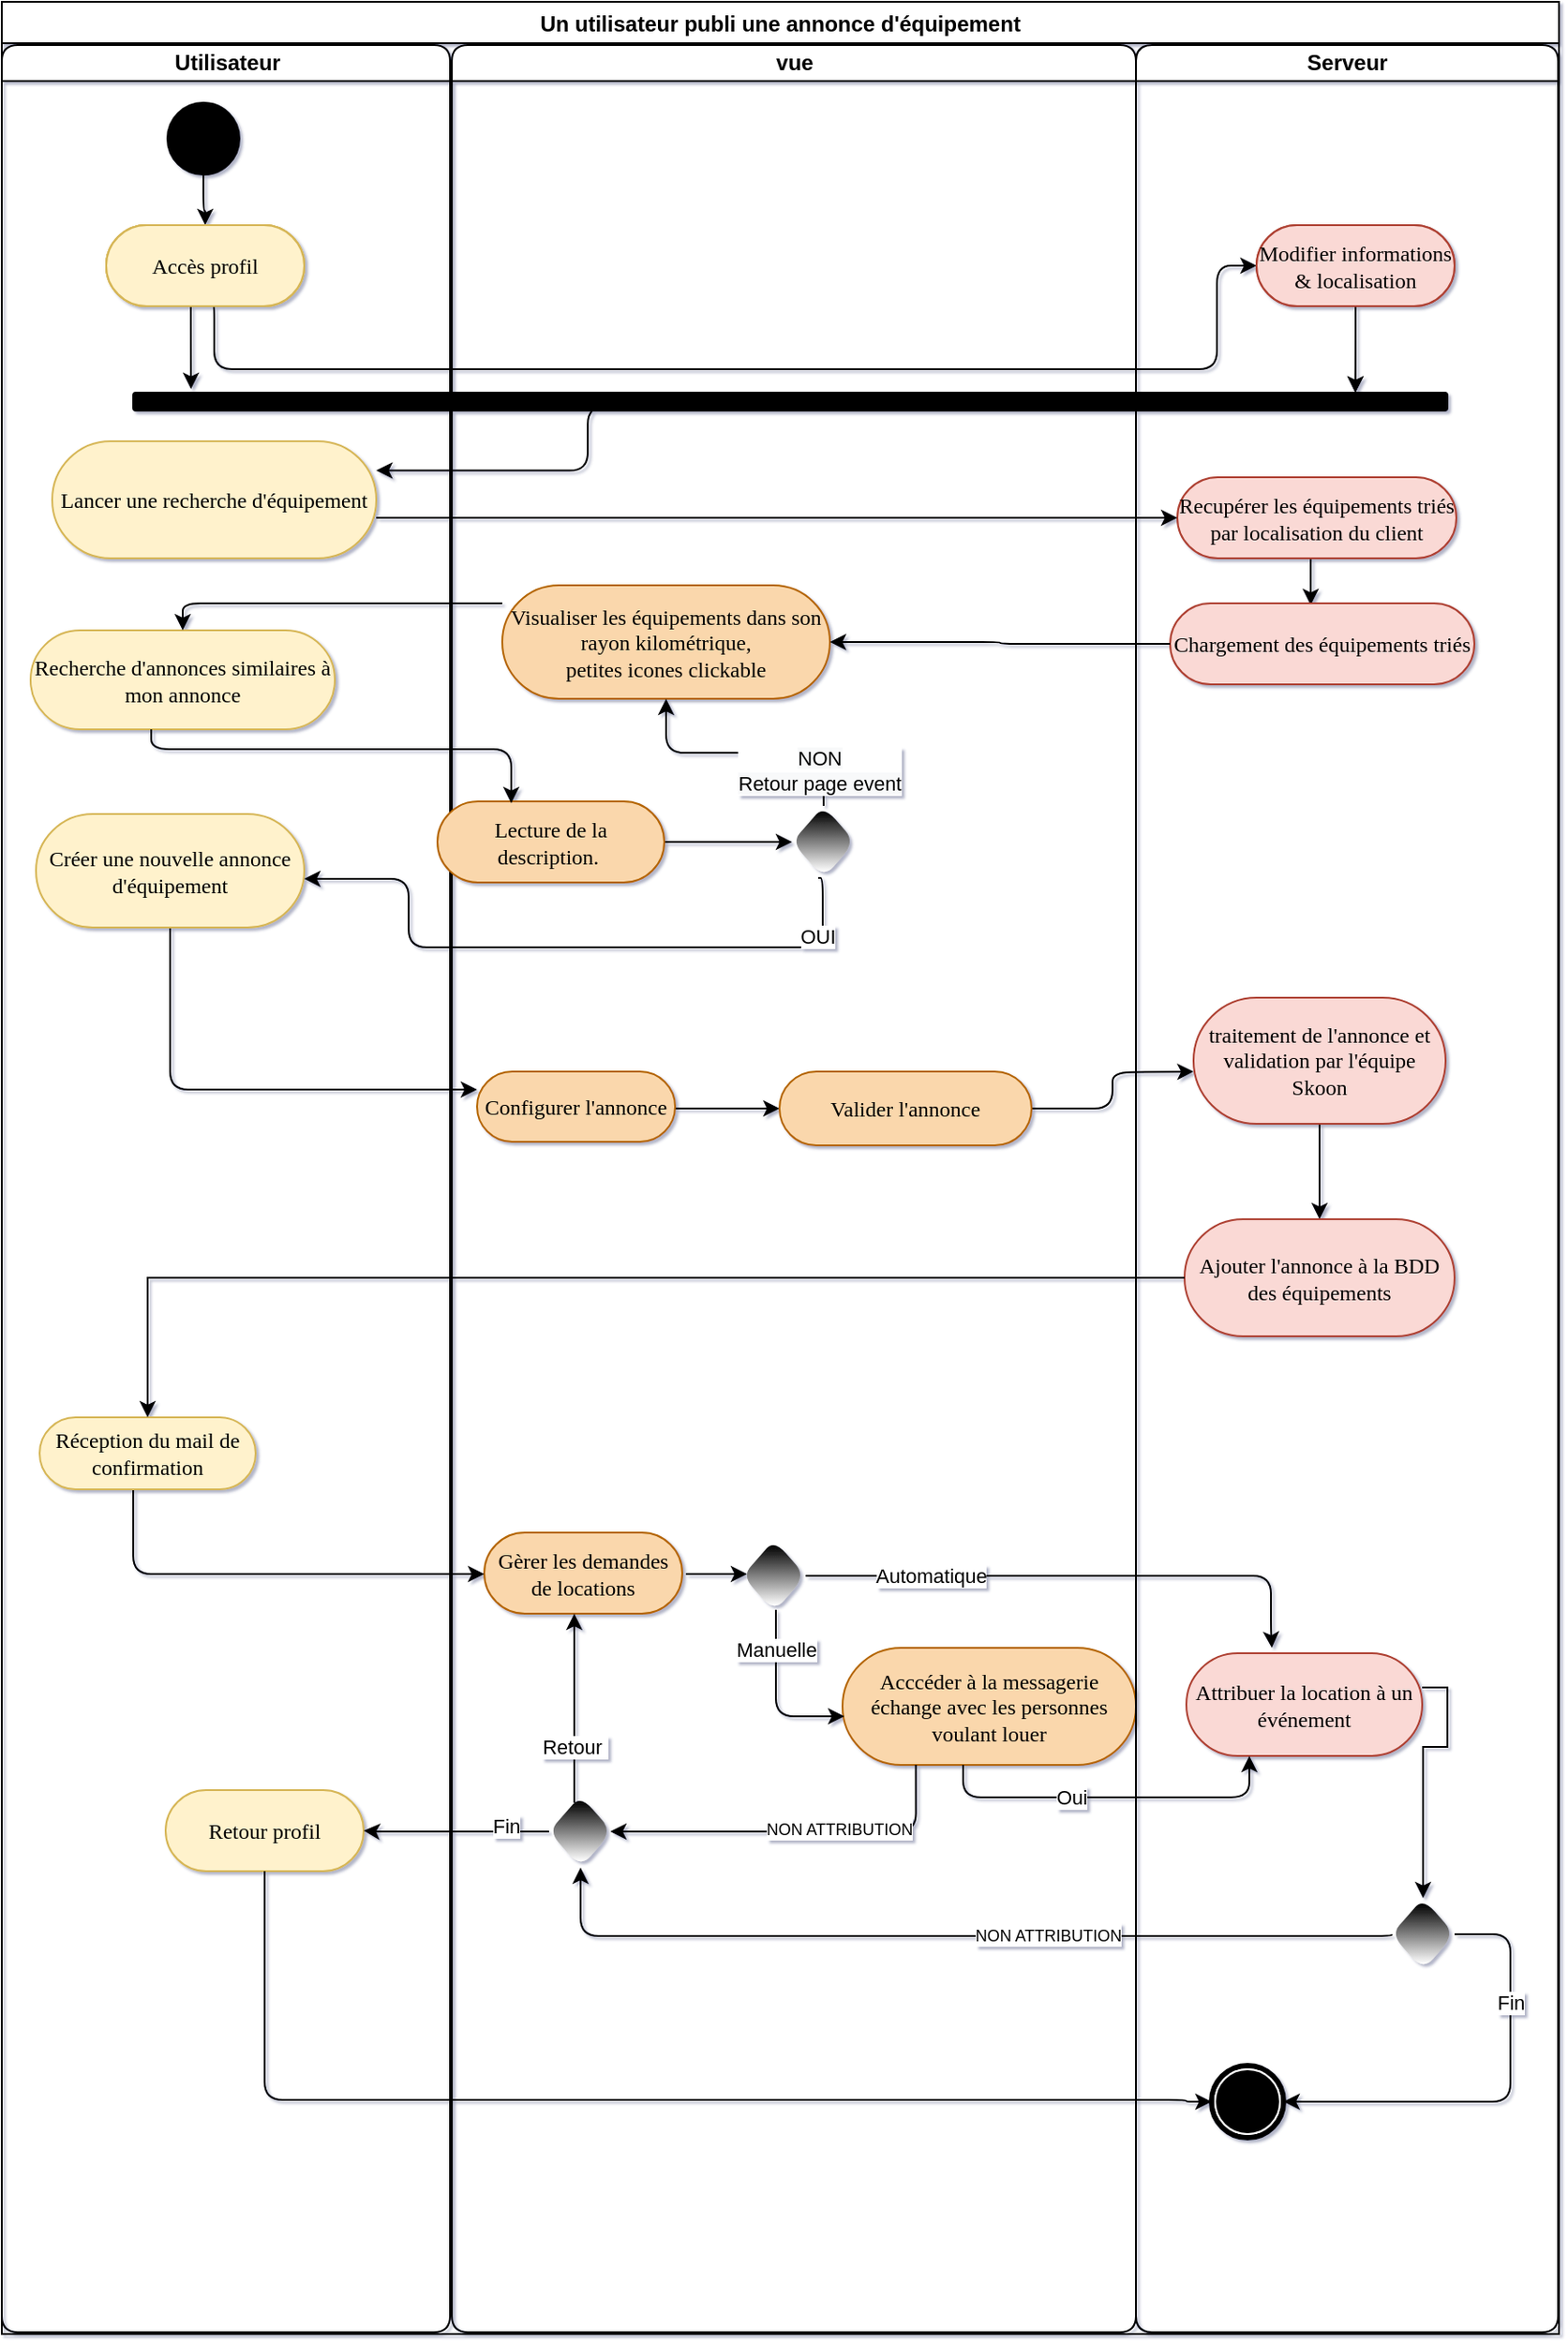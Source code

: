 <mxfile version="14.4.3" type="device"><diagram name="Page-1" id="0783ab3e-0a74-02c8-0abd-f7b4e66b4bec"><mxGraphModel dx="530" dy="393" grid="0" gridSize="10" guides="1" tooltips="1" connect="1" arrows="1" fold="1" page="1" pageScale="1" pageWidth="850" pageHeight="1100" background="none" math="0" shadow="1"><root><mxCell id="0"/><mxCell id="1" parent="0"/><mxCell id="1c1d494c118603dd-2" value="Utilisateur" style="swimlane;html=1;startSize=20;rounded=1;" parent="1" vertex="1"><mxGeometry x="30" y="50" width="249" height="1270" as="geometry"/></mxCell><mxCell id="1c1d494c118603dd-3" value="vue" style="swimlane;html=1;startSize=20;align=center;rounded=1;" parent="1c1d494c118603dd-2" vertex="1"><mxGeometry x="250" width="380" height="1270" as="geometry"/></mxCell><mxCell id="pq7tQY0vfqm4GT2s8NN9-47" value="Visualiser les équipements dans son rayon kilométrique, &lt;br&gt;petites icones clickable" style="whiteSpace=wrap;html=1;shadow=0;comic=0;labelBackgroundColor=none;strokeWidth=1;fontFamily=Verdana;fontSize=12;align=center;arcSize=50;fillColor=#fad7ac;strokeColor=#b46504;rounded=1;" parent="1c1d494c118603dd-3" vertex="1"><mxGeometry x="28" y="300" width="182" height="63" as="geometry"/></mxCell><mxCell id="T-kM4tzLGxu4bqnRwqJs-32" style="edgeStyle=orthogonalEdgeStyle;orthogonalLoop=1;jettySize=auto;html=1;exitX=0.5;exitY=0;exitDx=0;exitDy=0;" parent="1c1d494c118603dd-3" source="pq7tQY0vfqm4GT2s8NN9-53" target="pq7tQY0vfqm4GT2s8NN9-47" edge="1"><mxGeometry relative="1" as="geometry"><mxPoint x="205.5" y="405.5" as="sourcePoint"/><Array as="points"><mxPoint x="207" y="393"/><mxPoint x="119" y="393"/></Array></mxGeometry></mxCell><mxCell id="T-kM4tzLGxu4bqnRwqJs-33" value="&lt;span style=&quot;background-color: rgb(248 , 249 , 250)&quot;&gt;NON&lt;br&gt;Retour page event&lt;/span&gt;" style="edgeLabel;html=1;align=center;verticalAlign=middle;resizable=0;points=[];rounded=1;" parent="T-kM4tzLGxu4bqnRwqJs-32" vertex="1" connectable="0"><mxGeometry x="-0.737" y="4" relative="1" as="geometry"><mxPoint x="1" as="offset"/></mxGeometry></mxCell><mxCell id="pq7tQY0vfqm4GT2s8NN9-53" value="" style="rhombus;whiteSpace=wrap;html=1;fillColor=#000000;gradientColor=#ffffff;strokeColor=none;rounded=1;" parent="1c1d494c118603dd-3" vertex="1"><mxGeometry x="189" y="422.5" width="35" height="40" as="geometry"/></mxCell><mxCell id="pq7tQY0vfqm4GT2s8NN9-58" style="edgeStyle=orthogonalEdgeStyle;orthogonalLoop=1;jettySize=auto;html=1;" parent="1c1d494c118603dd-3" source="pq7tQY0vfqm4GT2s8NN9-51" target="pq7tQY0vfqm4GT2s8NN9-53" edge="1"><mxGeometry relative="1" as="geometry"/></mxCell><mxCell id="pq7tQY0vfqm4GT2s8NN9-51" value="Lecture de la description.&amp;nbsp;" style="whiteSpace=wrap;html=1;shadow=0;comic=0;labelBackgroundColor=none;strokeWidth=1;fontFamily=Verdana;fontSize=12;align=center;arcSize=50;fillColor=#fad7ac;strokeColor=#b46504;rounded=1;" parent="1c1d494c118603dd-3" vertex="1"><mxGeometry x="-8" y="420" width="126" height="45" as="geometry"/></mxCell><mxCell id="IFQiOtLCUVsjiTBBM632-86" style="edgeStyle=orthogonalEdgeStyle;orthogonalLoop=1;jettySize=auto;html=1;" parent="1c1d494c118603dd-3" edge="1"><mxGeometry relative="1" as="geometry"><mxPoint x="130" y="849" as="sourcePoint"/><mxPoint x="164" y="849" as="targetPoint"/><Array as="points"><mxPoint x="130" y="849"/></Array></mxGeometry></mxCell><mxCell id="pq7tQY0vfqm4GT2s8NN9-77" value="Gèrer les demandes de locations" style="whiteSpace=wrap;html=1;shadow=0;comic=0;labelBackgroundColor=none;strokeWidth=1;fontFamily=Verdana;fontSize=12;align=center;arcSize=50;fillColor=#fad7ac;strokeColor=#b46504;rounded=1;" parent="1c1d494c118603dd-3" vertex="1"><mxGeometry x="18" y="826" width="110" height="45" as="geometry"/></mxCell><mxCell id="T-kM4tzLGxu4bqnRwqJs-60" style="edgeStyle=orthogonalEdgeStyle;orthogonalLoop=1;jettySize=auto;html=1;entryX=0;entryY=0.5;entryDx=0;entryDy=0;" parent="1c1d494c118603dd-3" source="pq7tQY0vfqm4GT2s8NN9-82" target="pq7tQY0vfqm4GT2s8NN9-88" edge="1"><mxGeometry relative="1" as="geometry"><Array as="points"><mxPoint x="153" y="591"/></Array></mxGeometry></mxCell><mxCell id="pq7tQY0vfqm4GT2s8NN9-82" value="Configurer l'annonce" style="whiteSpace=wrap;html=1;shadow=0;comic=0;labelBackgroundColor=none;strokeWidth=1;fontFamily=Verdana;fontSize=12;align=center;arcSize=50;fillColor=#fad7ac;strokeColor=#b46504;rounded=1;" parent="1c1d494c118603dd-3" vertex="1"><mxGeometry x="14" y="570" width="110" height="39" as="geometry"/></mxCell><mxCell id="IFQiOtLCUVsjiTBBM632-84" style="edgeStyle=orthogonalEdgeStyle;orthogonalLoop=1;jettySize=auto;html=1;" parent="1c1d494c118603dd-3" source="pq7tQY0vfqm4GT2s8NN9-88" edge="1"><mxGeometry relative="1" as="geometry"><mxPoint x="412" y="570" as="targetPoint"/></mxGeometry></mxCell><mxCell id="pq7tQY0vfqm4GT2s8NN9-88" value="Valider l'annonce" style="whiteSpace=wrap;html=1;shadow=0;comic=0;labelBackgroundColor=none;strokeWidth=1;fontFamily=Verdana;fontSize=12;align=center;arcSize=50;fillColor=#fad7ac;strokeColor=#b46504;rounded=1;" parent="1c1d494c118603dd-3" vertex="1"><mxGeometry x="182" y="570" width="140" height="41" as="geometry"/></mxCell><mxCell id="IFQiOtLCUVsjiTBBM632-1" value="Acccéder&amp;nbsp;à la messagerie échange avec les personnes voulant louer" style="whiteSpace=wrap;html=1;shadow=0;comic=0;labelBackgroundColor=none;strokeWidth=1;fontFamily=Verdana;fontSize=12;align=center;arcSize=50;fillColor=#fad7ac;strokeColor=#b46504;rounded=1;" parent="1c1d494c118603dd-3" vertex="1"><mxGeometry x="217" y="890" width="163" height="65" as="geometry"/></mxCell><mxCell id="IFQiOtLCUVsjiTBBM632-5" value="Retour profil" style="whiteSpace=wrap;html=1;shadow=0;comic=0;labelBackgroundColor=none;strokeWidth=1;fontFamily=Verdana;fontSize=12;align=center;arcSize=50;fillColor=#fff2cc;strokeColor=#d6b656;rounded=1;" parent="1c1d494c118603dd-3" vertex="1"><mxGeometry x="-159" y="969" width="110" height="45" as="geometry"/></mxCell><mxCell id="T-kM4tzLGxu4bqnRwqJs-44" style="edgeStyle=orthogonalEdgeStyle;orthogonalLoop=1;jettySize=auto;html=1;" parent="1c1d494c118603dd-3" source="pq7tQY0vfqm4GT2s8NN9-86" target="pq7tQY0vfqm4GT2s8NN9-76" edge="1"><mxGeometry relative="1" as="geometry"><Array as="points"/></mxGeometry></mxCell><mxCell id="pq7tQY0vfqm4GT2s8NN9-86" value="traitement de l'annonce et validation par l'équipe Skoon" style="whiteSpace=wrap;html=1;shadow=0;comic=0;labelBackgroundColor=none;strokeWidth=1;fontFamily=Verdana;fontSize=12;align=center;arcSize=50;fillColor=#fad9d5;strokeColor=#ae4132;rounded=1;" parent="1c1d494c118603dd-3" vertex="1"><mxGeometry x="412" y="529" width="140" height="70" as="geometry"/></mxCell><mxCell id="1c1d494c118603dd-4" value="Serveur" style="swimlane;html=1;startSize=20;rounded=1;" parent="1c1d494c118603dd-3" vertex="1"><mxGeometry x="380" width="234.5" height="1270" as="geometry"/></mxCell><mxCell id="IFQiOtLCUVsjiTBBM632-77" style="edgeStyle=orthogonalEdgeStyle;orthogonalLoop=1;jettySize=auto;html=1;entryX=0.462;entryY=0.022;entryDx=0;entryDy=0;entryPerimeter=0;" parent="1c1d494c118603dd-4" source="pq7tQY0vfqm4GT2s8NN9-43" target="pq7tQY0vfqm4GT2s8NN9-45" edge="1"><mxGeometry relative="1" as="geometry"><Array as="points"><mxPoint x="97" y="285"/><mxPoint x="97" y="285"/></Array></mxGeometry></mxCell><mxCell id="pq7tQY0vfqm4GT2s8NN9-43" value="Recupérer les équipements triés par localisation du client" style="whiteSpace=wrap;html=1;shadow=0;comic=0;labelBackgroundColor=none;strokeWidth=1;fontFamily=Verdana;fontSize=12;align=center;arcSize=50;fillColor=#fad9d5;strokeColor=#ae4132;rounded=1;" parent="1c1d494c118603dd-4" vertex="1"><mxGeometry x="23" y="240" width="155" height="45" as="geometry"/></mxCell><mxCell id="pq7tQY0vfqm4GT2s8NN9-45" value="Chargement des équipements triés" style="whiteSpace=wrap;html=1;shadow=0;comic=0;labelBackgroundColor=none;strokeWidth=1;fontFamily=Verdana;fontSize=12;align=center;arcSize=50;fillColor=#fad9d5;strokeColor=#ae4132;rounded=1;" parent="1c1d494c118603dd-4" vertex="1"><mxGeometry x="19" y="310" width="169" height="45" as="geometry"/></mxCell><mxCell id="pq7tQY0vfqm4GT2s8NN9-76" value="Ajouter l'annonce à la BDD des équipements" style="whiteSpace=wrap;html=1;shadow=0;comic=0;labelBackgroundColor=none;strokeWidth=1;fontFamily=Verdana;fontSize=12;align=center;arcSize=50;fillColor=#fad9d5;strokeColor=#ae4132;rounded=1;" parent="1c1d494c118603dd-4" vertex="1"><mxGeometry x="27" y="652" width="150" height="65" as="geometry"/></mxCell><mxCell id="pq7tQY0vfqm4GT2s8NN9-69" value="Attribuer la location à un événement" style="whiteSpace=wrap;html=1;shadow=0;comic=0;labelBackgroundColor=none;strokeWidth=1;fontFamily=Verdana;fontSize=12;align=center;arcSize=50;fillColor=#fad9d5;strokeColor=#ae4132;rounded=1;" parent="1c1d494c118603dd-4" vertex="1"><mxGeometry x="28" y="893" width="131" height="57" as="geometry"/></mxCell><mxCell id="IFQiOtLCUVsjiTBBM632-88" style="edgeStyle=orthogonalEdgeStyle;orthogonalLoop=1;jettySize=auto;html=1;" parent="1c1d494c118603dd-4" source="IFQiOtLCUVsjiTBBM632-55" edge="1"><mxGeometry relative="1" as="geometry"><mxPoint x="75.5" y="890" as="targetPoint"/><Array as="points"><mxPoint x="75" y="879"/><mxPoint x="75" y="901"/></Array></mxGeometry></mxCell><mxCell id="T-kM4tzLGxu4bqnRwqJs-49" value="Automatique" style="edgeLabel;html=1;align=center;verticalAlign=middle;resizable=0;points=[];rounded=1;" parent="IFQiOtLCUVsjiTBBM632-88" vertex="1" connectable="0"><mxGeometry x="-0.607" y="-4" relative="1" as="geometry"><mxPoint x="10.5" y="-4" as="offset"/></mxGeometry></mxCell><mxCell id="IFQiOtLCUVsjiTBBM632-55" value="" style="rhombus;whiteSpace=wrap;html=1;fillColor=#000000;gradientColor=#ffffff;strokeColor=none;rounded=1;" parent="1c1d494c118603dd-4" vertex="1"><mxGeometry x="-218.5" y="830" width="35" height="40" as="geometry"/></mxCell><mxCell id="60571a20871a0731-5" value="" style="shape=mxgraph.bpmn.shape;html=1;verticalLabelPosition=bottom;labelBackgroundColor=#ffffff;verticalAlign=top;perimeter=ellipsePerimeter;outline=end;symbol=terminate;shadow=0;comic=0;strokeWidth=1;fontFamily=Verdana;fontSize=12;align=center;rounded=1;" parent="1c1d494c118603dd-4" vertex="1"><mxGeometry x="42" y="1122" width="40" height="40" as="geometry"/></mxCell><mxCell id="T-kM4tzLGxu4bqnRwqJs-40" value="" style="rhombus;whiteSpace=wrap;html=1;fillColor=#000000;gradientColor=#ffffff;strokeColor=none;rounded=1;" parent="1c1d494c118603dd-4" vertex="1"><mxGeometry x="142" y="1029" width="35" height="40" as="geometry"/></mxCell><mxCell id="IFQiOtLCUVsjiTBBM632-94" style="edgeStyle=orthogonalEdgeStyle;orthogonalLoop=1;jettySize=auto;html=1;entryX=1;entryY=0.5;entryDx=0;entryDy=0;exitX=1;exitY=0.5;exitDx=0;exitDy=0;" parent="1c1d494c118603dd-4" source="T-kM4tzLGxu4bqnRwqJs-40" target="60571a20871a0731-5" edge="1"><mxGeometry relative="1" as="geometry"><Array as="points"><mxPoint x="208" y="1049"/><mxPoint x="208" y="1142"/></Array><mxPoint x="168" y="1010" as="sourcePoint"/></mxGeometry></mxCell><mxCell id="T-kM4tzLGxu4bqnRwqJs-51" value="Fin" style="edgeLabel;html=1;align=center;verticalAlign=middle;resizable=0;points=[];rounded=1;" parent="IFQiOtLCUVsjiTBBM632-94" vertex="1" connectable="0"><mxGeometry x="-0.666" y="1" relative="1" as="geometry"><mxPoint x="-1" y="27" as="offset"/></mxGeometry></mxCell><mxCell id="sTKwqEVjvPHdJMFZmxJ4-8" style="edgeStyle=orthogonalEdgeStyle;rounded=0;orthogonalLoop=1;jettySize=auto;html=1;entryX=0.5;entryY=0;entryDx=0;entryDy=0;" parent="1c1d494c118603dd-4" source="pq7tQY0vfqm4GT2s8NN9-69" target="T-kM4tzLGxu4bqnRwqJs-40" edge="1"><mxGeometry relative="1" as="geometry"><Array as="points"><mxPoint x="173" y="912"/><mxPoint x="173" y="945"/><mxPoint x="160" y="945"/></Array></mxGeometry></mxCell><mxCell id="IFQiOtLCUVsjiTBBM632-6" style="edgeStyle=orthogonalEdgeStyle;orthogonalLoop=1;jettySize=auto;html=1;exitX=0.25;exitY=1;exitDx=0;exitDy=0;" parent="1c1d494c118603dd-3" source="IFQiOtLCUVsjiTBBM632-1" edge="1"><mxGeometry relative="1" as="geometry"><mxPoint x="88" y="992" as="targetPoint"/><mxPoint x="192" y="986" as="sourcePoint"/><Array as="points"><mxPoint x="258" y="992"/></Array></mxGeometry></mxCell><mxCell id="0PShW_dgOunRaG74KYRR-1" value="&lt;font style=&quot;font-size: 9px&quot;&gt;NON ATTRIBUTION&lt;/font&gt;" style="edgeLabel;html=1;align=center;verticalAlign=middle;resizable=0;points=[];rounded=1;" parent="IFQiOtLCUVsjiTBBM632-6" vertex="1" connectable="0"><mxGeometry x="-0.318" y="-2" relative="1" as="geometry"><mxPoint x="-10" as="offset"/></mxGeometry></mxCell><mxCell id="IFQiOtLCUVsjiTBBM632-87" style="edgeStyle=orthogonalEdgeStyle;orthogonalLoop=1;jettySize=auto;html=1;" parent="1c1d494c118603dd-3" source="IFQiOtLCUVsjiTBBM632-55" edge="1"><mxGeometry relative="1" as="geometry"><Array as="points"><mxPoint x="180" y="928"/></Array><mxPoint x="218" y="928" as="targetPoint"/></mxGeometry></mxCell><mxCell id="T-kM4tzLGxu4bqnRwqJs-50" value="Manuelle" style="edgeLabel;html=1;align=center;verticalAlign=middle;resizable=0;points=[];rounded=1;" parent="IFQiOtLCUVsjiTBBM632-87" vertex="1" connectable="0"><mxGeometry x="-0.56" relative="1" as="geometry"><mxPoint as="offset"/></mxGeometry></mxCell><mxCell id="IFQiOtLCUVsjiTBBM632-90" style="edgeStyle=orthogonalEdgeStyle;orthogonalLoop=1;jettySize=auto;html=1;" parent="1c1d494c118603dd-3" source="IFQiOtLCUVsjiTBBM632-1" target="pq7tQY0vfqm4GT2s8NN9-69" edge="1"><mxGeometry relative="1" as="geometry"><mxPoint x="485" y="913" as="targetPoint"/><Array as="points"><mxPoint x="284" y="973"/><mxPoint x="443" y="973"/></Array></mxGeometry></mxCell><mxCell id="T-kM4tzLGxu4bqnRwqJs-54" value="Oui" style="edgeLabel;html=1;align=center;verticalAlign=middle;resizable=0;points=[];rounded=1;" parent="IFQiOtLCUVsjiTBBM632-90" vertex="1" connectable="0"><mxGeometry x="-0.226" y="-3" relative="1" as="geometry"><mxPoint y="-3" as="offset"/></mxGeometry></mxCell><mxCell id="T-kM4tzLGxu4bqnRwqJs-45" style="edgeStyle=orthogonalEdgeStyle;orthogonalLoop=1;jettySize=auto;html=1;" parent="1c1d494c118603dd-3" source="pq7tQY0vfqm4GT2s8NN9-45" target="pq7tQY0vfqm4GT2s8NN9-47" edge="1"><mxGeometry relative="1" as="geometry"/></mxCell><mxCell id="IFQiOtLCUVsjiTBBM632-7" style="edgeStyle=orthogonalEdgeStyle;orthogonalLoop=1;jettySize=auto;html=1;entryX=0;entryY=0.5;entryDx=0;entryDy=0;exitX=0.5;exitY=1;exitDx=0;exitDy=0;" parent="1c1d494c118603dd-3" source="IFQiOtLCUVsjiTBBM632-5" target="60571a20871a0731-5" edge="1"><mxGeometry relative="1" as="geometry"><mxPoint x="369" y="1090" as="targetPoint"/><mxPoint x="-172" y="1002.529" as="sourcePoint"/><Array as="points"><mxPoint x="-104" y="1141"/><mxPoint x="408" y="1141"/></Array></mxGeometry></mxCell><mxCell id="pq7tQY0vfqm4GT2s8NN9-49" value="Recherche d'annonces similaires à mon annonce" style="whiteSpace=wrap;html=1;shadow=0;comic=0;labelBackgroundColor=none;strokeWidth=1;fontFamily=Verdana;fontSize=12;align=center;arcSize=50;fillColor=#fff2cc;strokeColor=#d6b656;rounded=1;" parent="1c1d494c118603dd-2" vertex="1"><mxGeometry x="16" y="325" width="169" height="55" as="geometry"/></mxCell><mxCell id="pq7tQY0vfqm4GT2s8NN9-50" style="edgeStyle=orthogonalEdgeStyle;orthogonalLoop=1;jettySize=auto;html=1;" parent="1c1d494c118603dd-2" edge="1"><mxGeometry relative="1" as="geometry"><mxPoint x="283" y="421" as="targetPoint"/><Array as="points"><mxPoint x="83" y="391"/><mxPoint x="283" y="391"/></Array><mxPoint x="83" y="380" as="sourcePoint"/></mxGeometry></mxCell><mxCell id="IFQiOtLCUVsjiTBBM632-54" style="edgeStyle=orthogonalEdgeStyle;orthogonalLoop=1;jettySize=auto;html=1;" parent="1c1d494c118603dd-2" source="pq7tQY0vfqm4GT2s8NN9-63" target="pq7tQY0vfqm4GT2s8NN9-77" edge="1"><mxGeometry relative="1" as="geometry"><Array as="points"><mxPoint x="73" y="849"/></Array><mxPoint x="73" y="812" as="sourcePoint"/></mxGeometry></mxCell><mxCell id="pq7tQY0vfqm4GT2s8NN9-63" value="Réception du mail de confirmation" style="whiteSpace=wrap;html=1;shadow=0;comic=0;labelBackgroundColor=none;strokeWidth=1;fontFamily=Verdana;fontSize=12;align=center;arcSize=50;fillColor=#fff2cc;strokeColor=#d6b656;rounded=1;" parent="1c1d494c118603dd-2" vertex="1"><mxGeometry x="21" y="762" width="120" height="40" as="geometry"/></mxCell><mxCell id="IFQiOtLCUVsjiTBBM632-47" style="edgeStyle=orthogonalEdgeStyle;orthogonalLoop=1;jettySize=auto;html=1;" parent="1c1d494c118603dd-2" source="pq7tQY0vfqm4GT2s8NN9-74" target="pq7tQY0vfqm4GT2s8NN9-82" edge="1"><mxGeometry relative="1" as="geometry"><Array as="points"><mxPoint x="94" y="580"/></Array><mxPoint x="258" y="580" as="targetPoint"/></mxGeometry></mxCell><mxCell id="pq7tQY0vfqm4GT2s8NN9-74" value="Créer une nouvelle annonce d'équipement" style="whiteSpace=wrap;html=1;shadow=0;comic=0;labelBackgroundColor=none;strokeWidth=1;fontFamily=Verdana;fontSize=12;align=center;arcSize=50;fillColor=#fff2cc;strokeColor=#d6b656;rounded=1;" parent="1c1d494c118603dd-2" vertex="1"><mxGeometry x="19" y="427" width="149" height="63" as="geometry"/></mxCell><mxCell id="pq7tQY0vfqm4GT2s8NN9-41" value="Lancer une recherche d'équipement" style="whiteSpace=wrap;html=1;shadow=0;comic=0;labelBackgroundColor=none;strokeWidth=1;fontFamily=Verdana;fontSize=12;align=center;arcSize=50;fillColor=#fff2cc;strokeColor=#d6b656;rounded=1;" parent="1c1d494c118603dd-2" vertex="1"><mxGeometry x="28" y="220" width="180" height="65" as="geometry"/></mxCell><mxCell id="IFQiOtLCUVsjiTBBM632-35" style="edgeStyle=orthogonalEdgeStyle;orthogonalLoop=1;jettySize=auto;html=1;entryX=1;entryY=0.25;entryDx=0;entryDy=0;" parent="1c1d494c118603dd-2" target="pq7tQY0vfqm4GT2s8NN9-41" edge="1"><mxGeometry relative="1" as="geometry"><mxPoint x="443" y="200" as="sourcePoint"/></mxGeometry></mxCell><mxCell id="pq7tQY0vfqm4GT2s8NN9-42" style="edgeStyle=orthogonalEdgeStyle;orthogonalLoop=1;jettySize=auto;html=1;entryX=0;entryY=0.5;entryDx=0;entryDy=0;" parent="1c1d494c118603dd-2" source="pq7tQY0vfqm4GT2s8NN9-41" target="pq7tQY0vfqm4GT2s8NN9-43" edge="1"><mxGeometry relative="1" as="geometry"><mxPoint x="548" y="262.5" as="targetPoint"/><Array as="points"><mxPoint x="454" y="263"/></Array></mxGeometry></mxCell><mxCell id="pq7tQY0vfqm4GT2s8NN9-78" style="edgeStyle=orthogonalEdgeStyle;orthogonalLoop=1;jettySize=auto;html=1;exitX=0.5;exitY=1;exitDx=0;exitDy=0;" parent="1c1d494c118603dd-2" edge="1"><mxGeometry relative="1" as="geometry"><mxPoint x="168" y="463" as="targetPoint"/><Array as="points"><mxPoint x="456" y="463"/><mxPoint x="456" y="501"/><mxPoint x="226" y="501"/><mxPoint x="226" y="463"/></Array><mxPoint x="453.5" y="462.5" as="sourcePoint"/></mxGeometry></mxCell><mxCell id="T-kM4tzLGxu4bqnRwqJs-31" value="OUI" style="edgeLabel;html=1;align=center;verticalAlign=middle;resizable=0;points=[];rounded=1;" parent="pq7tQY0vfqm4GT2s8NN9-78" vertex="1" connectable="0"><mxGeometry x="-0.73" y="-3" relative="1" as="geometry"><mxPoint x="5.5" y="-3" as="offset"/></mxGeometry></mxCell><mxCell id="T-kM4tzLGxu4bqnRwqJs-59" style="edgeStyle=orthogonalEdgeStyle;orthogonalLoop=1;jettySize=auto;html=1;entryX=0.5;entryY=0;entryDx=0;entryDy=0;" parent="1c1d494c118603dd-2" source="pq7tQY0vfqm4GT2s8NN9-47" target="pq7tQY0vfqm4GT2s8NN9-49" edge="1"><mxGeometry relative="1" as="geometry"><mxPoint x="98" y="320" as="targetPoint"/><Array as="points"><mxPoint x="101" y="310"/></Array></mxGeometry></mxCell><mxCell id="sTKwqEVjvPHdJMFZmxJ4-6" style="edgeStyle=orthogonalEdgeStyle;rounded=0;orthogonalLoop=1;jettySize=auto;html=1;" parent="1c1d494c118603dd-2" source="pq7tQY0vfqm4GT2s8NN9-76" target="pq7tQY0vfqm4GT2s8NN9-63" edge="1"><mxGeometry relative="1" as="geometry"/></mxCell><mxCell id="T-kM4tzLGxu4bqnRwqJs-42" style="edgeStyle=orthogonalEdgeStyle;orthogonalLoop=1;jettySize=auto;html=1;" parent="1" source="IFQiOtLCUVsjiTBBM632-93" target="pq7tQY0vfqm4GT2s8NN9-77" edge="1"><mxGeometry relative="1" as="geometry"><mxPoint x="358" y="760" as="targetPoint"/><Array as="points"><mxPoint x="348" y="940"/><mxPoint x="348" y="940"/></Array></mxGeometry></mxCell><mxCell id="T-kM4tzLGxu4bqnRwqJs-53" value="Retour&amp;nbsp;" style="edgeLabel;html=1;align=center;verticalAlign=middle;resizable=0;points=[];rounded=1;" parent="T-kM4tzLGxu4bqnRwqJs-42" vertex="1" connectable="0"><mxGeometry x="-0.463" y="1" relative="1" as="geometry"><mxPoint x="0.5" y="-3" as="offset"/></mxGeometry></mxCell><mxCell id="T-kM4tzLGxu4bqnRwqJs-61" style="edgeStyle=orthogonalEdgeStyle;orthogonalLoop=1;jettySize=auto;html=1;entryX=1;entryY=0.5;entryDx=0;entryDy=0;" parent="1" source="IFQiOtLCUVsjiTBBM632-93" target="IFQiOtLCUVsjiTBBM632-5" edge="1"><mxGeometry relative="1" as="geometry"><mxPoint x="88" y="1020" as="targetPoint"/><Array as="points"><mxPoint x="238" y="1042"/><mxPoint x="238" y="1042"/></Array></mxGeometry></mxCell><mxCell id="T-kM4tzLGxu4bqnRwqJs-62" value="Fin" style="edgeLabel;html=1;align=center;verticalAlign=middle;resizable=0;points=[];rounded=1;" parent="T-kM4tzLGxu4bqnRwqJs-61" vertex="1" connectable="0"><mxGeometry x="-0.659" y="1" relative="1" as="geometry"><mxPoint x="-7" y="-4" as="offset"/></mxGeometry></mxCell><mxCell id="IFQiOtLCUVsjiTBBM632-93" value="" style="rhombus;whiteSpace=wrap;html=1;fillColor=#000000;gradientColor=#ffffff;strokeColor=none;rounded=1;" parent="1" vertex="1"><mxGeometry x="334" y="1022" width="35" height="40" as="geometry"/></mxCell><mxCell id="T-kM4tzLGxu4bqnRwqJs-12" value="" style="ellipse;whiteSpace=wrap;html=1;shadow=0;comic=0;labelBackgroundColor=none;strokeWidth=1;fontFamily=Verdana;fontSize=12;align=center;fillColor=#000000;rounded=1;" parent="1" vertex="1"><mxGeometry x="122" y="82" width="40" height="40" as="geometry"/></mxCell><mxCell id="T-kM4tzLGxu4bqnRwqJs-13" style="edgeStyle=orthogonalEdgeStyle;orthogonalLoop=1;jettySize=auto;html=1;exitX=0.5;exitY=1;exitDx=0;exitDy=0;entryX=0;entryY=0.5;entryDx=0;entryDy=0;" parent="1" source="T-kM4tzLGxu4bqnRwqJs-14" target="T-kM4tzLGxu4bqnRwqJs-104" edge="1"><mxGeometry relative="1" as="geometry"><mxPoint x="184.98" y="191.985" as="sourcePoint"/><mxPoint x="691" y="117" as="targetPoint"/><Array as="points"><mxPoint x="143" y="192"/><mxPoint x="148" y="192"/><mxPoint x="148" y="230"/><mxPoint x="705" y="230"/><mxPoint x="705" y="173"/></Array></mxGeometry></mxCell><mxCell id="T-kM4tzLGxu4bqnRwqJs-57" style="edgeStyle=orthogonalEdgeStyle;orthogonalLoop=1;jettySize=auto;html=1;entryX=0.044;entryY=-0.2;entryDx=0;entryDy=0;entryPerimeter=0;" parent="1" source="T-kM4tzLGxu4bqnRwqJs-14" target="T-kM4tzLGxu4bqnRwqJs-34" edge="1"><mxGeometry relative="1" as="geometry"><Array as="points"><mxPoint x="135" y="208"/><mxPoint x="135" y="208"/></Array></mxGeometry></mxCell><mxCell id="T-kM4tzLGxu4bqnRwqJs-14" value="Accès profil" style="whiteSpace=wrap;html=1;shadow=0;comic=0;labelBackgroundColor=none;strokeWidth=1;fontFamily=Verdana;fontSize=12;align=center;arcSize=50;fillColor=#fff2cc;strokeColor=#d6b656;rounded=1;" parent="1" vertex="1"><mxGeometry x="88" y="150" width="110" height="45" as="geometry"/></mxCell><mxCell id="T-kM4tzLGxu4bqnRwqJs-27" style="edgeStyle=orthogonalEdgeStyle;orthogonalLoop=1;jettySize=auto;html=1;" parent="1" source="T-kM4tzLGxu4bqnRwqJs-12" target="T-kM4tzLGxu4bqnRwqJs-112" edge="1"><mxGeometry relative="1" as="geometry"><mxPoint x="130" y="130.5" as="targetPoint"/></mxGeometry></mxCell><mxCell id="T-kM4tzLGxu4bqnRwqJs-58" style="edgeStyle=orthogonalEdgeStyle;orthogonalLoop=1;jettySize=auto;html=1;entryX=0.93;entryY=0;entryDx=0;entryDy=0;entryPerimeter=0;" parent="1" source="T-kM4tzLGxu4bqnRwqJs-30" target="T-kM4tzLGxu4bqnRwqJs-34" edge="1"><mxGeometry relative="1" as="geometry"/></mxCell><mxCell id="T-kM4tzLGxu4bqnRwqJs-30" value="Modifier informations &amp;amp; localisation" style="whiteSpace=wrap;html=1;shadow=0;comic=0;labelBackgroundColor=none;strokeWidth=1;fontFamily=Verdana;fontSize=12;align=center;arcSize=50;fillColor=#fad9d5;strokeColor=#ae4132;rounded=1;" parent="1" vertex="1"><mxGeometry x="727" y="150" width="110" height="45" as="geometry"/></mxCell><mxCell id="T-kM4tzLGxu4bqnRwqJs-34" value="" style="whiteSpace=wrap;html=1;fillColor=#000000;rounded=1;" parent="1" vertex="1"><mxGeometry x="103" y="243" width="730" height="10" as="geometry"/></mxCell><mxCell id="IFQiOtLCUVsjiTBBM632-91" style="edgeStyle=orthogonalEdgeStyle;orthogonalLoop=1;jettySize=auto;html=1;exitX=0;exitY=0.5;exitDx=0;exitDy=0;entryX=0.5;entryY=1;entryDx=0;entryDy=0;" parent="1" source="T-kM4tzLGxu4bqnRwqJs-40" target="IFQiOtLCUVsjiTBBM632-93" edge="1"><mxGeometry relative="1" as="geometry"><Array as="points"><mxPoint x="802" y="1100"/><mxPoint x="352" y="1100"/></Array><mxPoint x="778" y="1040" as="sourcePoint"/><mxPoint x="338" y="1090" as="targetPoint"/></mxGeometry></mxCell><mxCell id="0PShW_dgOunRaG74KYRR-5" value="&lt;font style=&quot;font-size: 9px&quot;&gt;NON ATTRIBUTION&lt;/font&gt;" style="edgeLabel;html=1;align=center;verticalAlign=middle;resizable=0;points=[];rounded=1;" parent="IFQiOtLCUVsjiTBBM632-91" vertex="1" connectable="0"><mxGeometry x="0.453" y="1" relative="1" as="geometry"><mxPoint x="163" y="-2" as="offset"/></mxGeometry></mxCell><mxCell id="T-kM4tzLGxu4bqnRwqJs-71" value="Accès profil" style="whiteSpace=wrap;html=1;shadow=0;comic=0;labelBackgroundColor=none;strokeWidth=1;fontFamily=Verdana;fontSize=12;align=center;arcSize=50;fillColor=#fff2cc;strokeColor=#d6b656;rounded=1;" parent="1" vertex="1"><mxGeometry x="88" y="150" width="110" height="45" as="geometry"/></mxCell><mxCell id="T-kM4tzLGxu4bqnRwqJs-88" value="Accès profil" style="whiteSpace=wrap;html=1;shadow=0;comic=0;labelBackgroundColor=none;strokeWidth=1;fontFamily=Verdana;fontSize=12;align=center;arcSize=50;fillColor=#fff2cc;strokeColor=#d6b656;rounded=1;" parent="1" vertex="1"><mxGeometry x="88" y="150" width="110" height="45" as="geometry"/></mxCell><mxCell id="T-kM4tzLGxu4bqnRwqJs-103" style="edgeStyle=orthogonalEdgeStyle;orthogonalLoop=1;jettySize=auto;html=1;entryX=0.93;entryY=0;entryDx=0;entryDy=0;entryPerimeter=0;" parent="1" source="T-kM4tzLGxu4bqnRwqJs-104" edge="1"><mxGeometry relative="1" as="geometry"><mxPoint x="781.9" y="243.0" as="targetPoint"/></mxGeometry></mxCell><mxCell id="T-kM4tzLGxu4bqnRwqJs-104" value="Modifier informations &amp;amp; localisation" style="whiteSpace=wrap;html=1;shadow=0;comic=0;labelBackgroundColor=none;strokeWidth=1;fontFamily=Verdana;fontSize=12;align=center;arcSize=50;fillColor=#fad9d5;strokeColor=#ae4132;rounded=1;" parent="1" vertex="1"><mxGeometry x="727" y="150" width="110" height="45" as="geometry"/></mxCell><mxCell id="T-kM4tzLGxu4bqnRwqJs-112" value="Accès profil" style="whiteSpace=wrap;html=1;shadow=0;comic=0;labelBackgroundColor=none;strokeWidth=1;fontFamily=Verdana;fontSize=12;align=center;arcSize=50;fillColor=#fff2cc;strokeColor=#d6b656;rounded=1;" parent="1" vertex="1"><mxGeometry x="88" y="150" width="110" height="45" as="geometry"/></mxCell><mxCell id="n5Yqb0a6SIDWM87mkP0v-61" value="Un utilisateur publi une annonce d'équipement" style="swimlane;" parent="1" vertex="1"><mxGeometry x="30" y="26" width="865" height="1295" as="geometry"/></mxCell></root></mxGraphModel></diagram></mxfile>